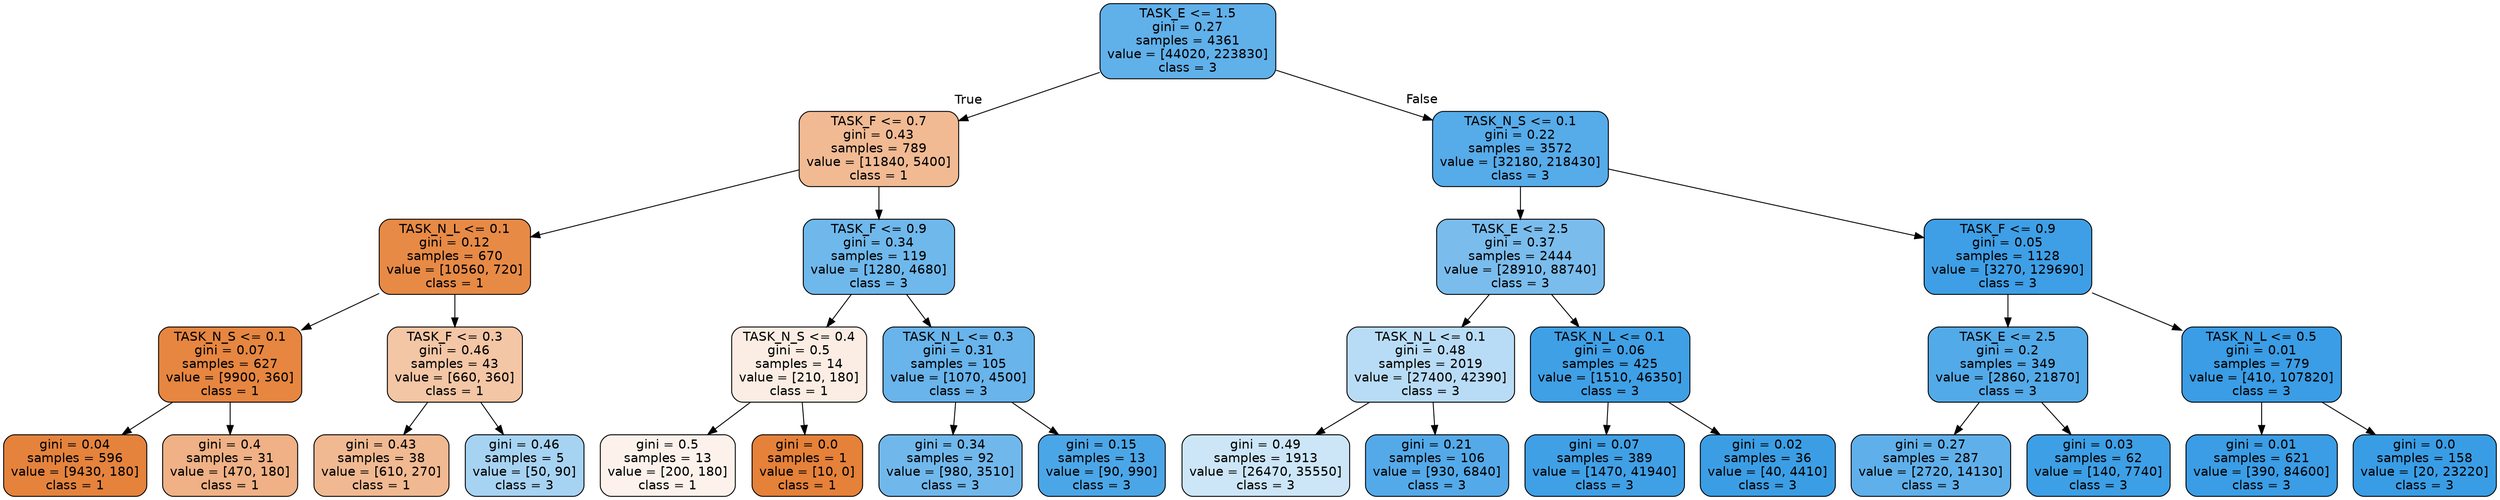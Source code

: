 digraph Tree {
node [shape=box, style="filled, rounded", color="black", fontname=helvetica] ;
edge [fontname=helvetica] ;
0 [label="TASK_E <= 1.5\ngini = 0.27\nsamples = 4361\nvalue = [44020, 223830]\nclass = 3", fillcolor="#60b0ea"] ;
1 [label="TASK_F <= 0.7\ngini = 0.43\nsamples = 789\nvalue = [11840, 5400]\nclass = 1", fillcolor="#f1ba93"] ;
0 -> 1 [labeldistance=2.5, labelangle=45, headlabel="True"] ;
2 [label="TASK_N_L <= 0.1\ngini = 0.12\nsamples = 670\nvalue = [10560, 720]\nclass = 1", fillcolor="#e78a46"] ;
1 -> 2 ;
3 [label="TASK_N_S <= 0.1\ngini = 0.07\nsamples = 627\nvalue = [9900, 360]\nclass = 1", fillcolor="#e68640"] ;
2 -> 3 ;
4 [label="gini = 0.04\nsamples = 596\nvalue = [9430, 180]\nclass = 1", fillcolor="#e5833d"] ;
3 -> 4 ;
5 [label="gini = 0.4\nsamples = 31\nvalue = [470, 180]\nclass = 1", fillcolor="#efb185"] ;
3 -> 5 ;
6 [label="TASK_F <= 0.3\ngini = 0.46\nsamples = 43\nvalue = [660, 360]\nclass = 1", fillcolor="#f3c6a5"] ;
2 -> 6 ;
7 [label="gini = 0.43\nsamples = 38\nvalue = [610, 270]\nclass = 1", fillcolor="#f1b991"] ;
6 -> 7 ;
8 [label="gini = 0.46\nsamples = 5\nvalue = [50, 90]\nclass = 3", fillcolor="#a7d3f3"] ;
6 -> 8 ;
9 [label="TASK_F <= 0.9\ngini = 0.34\nsamples = 119\nvalue = [1280, 4680]\nclass = 3", fillcolor="#6fb8ec"] ;
1 -> 9 ;
10 [label="TASK_N_S <= 0.4\ngini = 0.5\nsamples = 14\nvalue = [210, 180]\nclass = 1", fillcolor="#fbede3"] ;
9 -> 10 ;
11 [label="gini = 0.5\nsamples = 13\nvalue = [200, 180]\nclass = 1", fillcolor="#fcf2eb"] ;
10 -> 11 ;
12 [label="gini = 0.0\nsamples = 1\nvalue = [10, 0]\nclass = 1", fillcolor="#e58139"] ;
10 -> 12 ;
13 [label="TASK_N_L <= 0.3\ngini = 0.31\nsamples = 105\nvalue = [1070, 4500]\nclass = 3", fillcolor="#68b4eb"] ;
9 -> 13 ;
14 [label="gini = 0.34\nsamples = 92\nvalue = [980, 3510]\nclass = 3", fillcolor="#70b8ec"] ;
13 -> 14 ;
15 [label="gini = 0.15\nsamples = 13\nvalue = [90, 990]\nclass = 3", fillcolor="#4ba6e7"] ;
13 -> 15 ;
16 [label="TASK_N_S <= 0.1\ngini = 0.22\nsamples = 3572\nvalue = [32180, 218430]\nclass = 3", fillcolor="#56abe9"] ;
0 -> 16 [labeldistance=2.5, labelangle=-45, headlabel="False"] ;
17 [label="TASK_E <= 2.5\ngini = 0.37\nsamples = 2444\nvalue = [28910, 88740]\nclass = 3", fillcolor="#7abded"] ;
16 -> 17 ;
18 [label="TASK_N_L <= 0.1\ngini = 0.48\nsamples = 2019\nvalue = [27400, 42390]\nclass = 3", fillcolor="#b9dcf6"] ;
17 -> 18 ;
19 [label="gini = 0.49\nsamples = 1913\nvalue = [26470, 35550]\nclass = 3", fillcolor="#cce6f8"] ;
18 -> 19 ;
20 [label="gini = 0.21\nsamples = 106\nvalue = [930, 6840]\nclass = 3", fillcolor="#54aae9"] ;
18 -> 20 ;
21 [label="TASK_N_L <= 0.1\ngini = 0.06\nsamples = 425\nvalue = [1510, 46350]\nclass = 3", fillcolor="#3fa0e6"] ;
17 -> 21 ;
22 [label="gini = 0.07\nsamples = 389\nvalue = [1470, 41940]\nclass = 3", fillcolor="#40a0e6"] ;
21 -> 22 ;
23 [label="gini = 0.02\nsamples = 36\nvalue = [40, 4410]\nclass = 3", fillcolor="#3b9ee5"] ;
21 -> 23 ;
24 [label="TASK_F <= 0.9\ngini = 0.05\nsamples = 1128\nvalue = [3270, 129690]\nclass = 3", fillcolor="#3e9fe6"] ;
16 -> 24 ;
25 [label="TASK_E <= 2.5\ngini = 0.2\nsamples = 349\nvalue = [2860, 21870]\nclass = 3", fillcolor="#53aae8"] ;
24 -> 25 ;
26 [label="gini = 0.27\nsamples = 287\nvalue = [2720, 14130]\nclass = 3", fillcolor="#5fb0ea"] ;
25 -> 26 ;
27 [label="gini = 0.03\nsamples = 62\nvalue = [140, 7740]\nclass = 3", fillcolor="#3d9fe5"] ;
25 -> 27 ;
28 [label="TASK_N_L <= 0.5\ngini = 0.01\nsamples = 779\nvalue = [410, 107820]\nclass = 3", fillcolor="#3a9de5"] ;
24 -> 28 ;
29 [label="gini = 0.01\nsamples = 621\nvalue = [390, 84600]\nclass = 3", fillcolor="#3a9de5"] ;
28 -> 29 ;
30 [label="gini = 0.0\nsamples = 158\nvalue = [20, 23220]\nclass = 3", fillcolor="#399de5"] ;
28 -> 30 ;
}